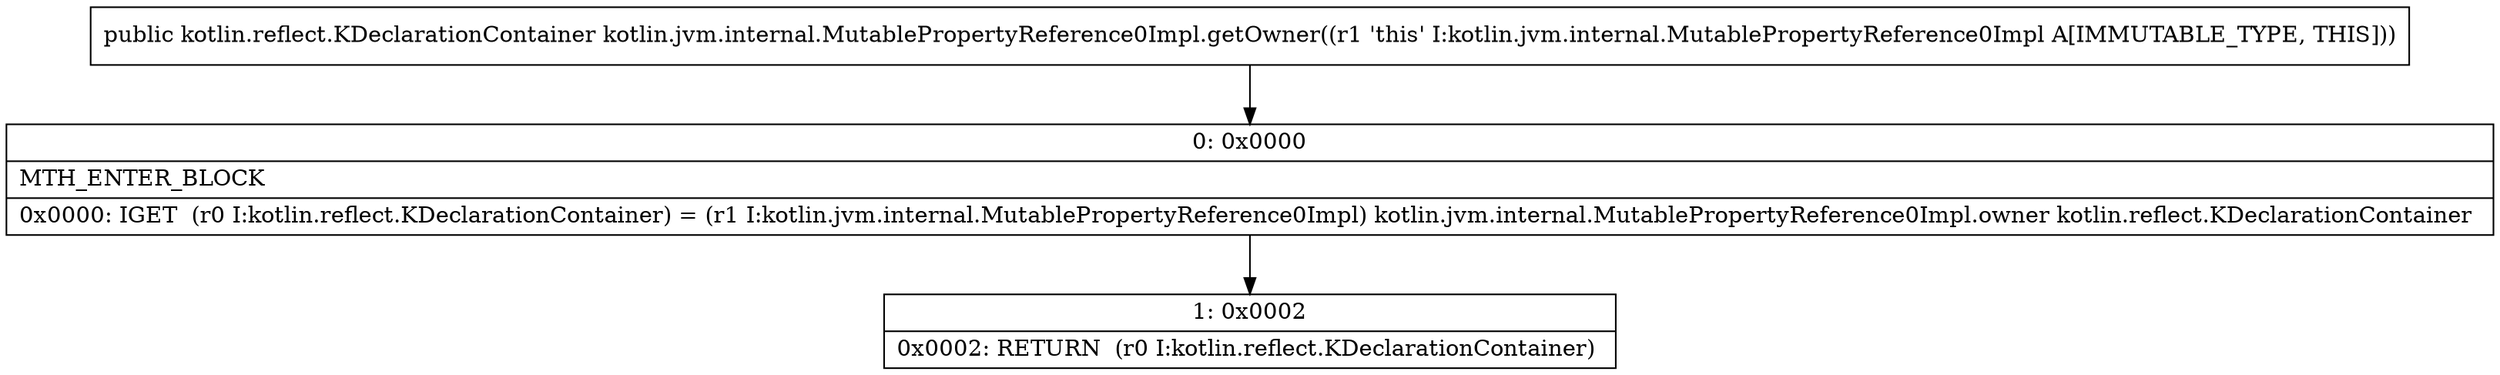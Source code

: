 digraph "CFG forkotlin.jvm.internal.MutablePropertyReference0Impl.getOwner()Lkotlin\/reflect\/KDeclarationContainer;" {
Node_0 [shape=record,label="{0\:\ 0x0000|MTH_ENTER_BLOCK\l|0x0000: IGET  (r0 I:kotlin.reflect.KDeclarationContainer) = (r1 I:kotlin.jvm.internal.MutablePropertyReference0Impl) kotlin.jvm.internal.MutablePropertyReference0Impl.owner kotlin.reflect.KDeclarationContainer \l}"];
Node_1 [shape=record,label="{1\:\ 0x0002|0x0002: RETURN  (r0 I:kotlin.reflect.KDeclarationContainer) \l}"];
MethodNode[shape=record,label="{public kotlin.reflect.KDeclarationContainer kotlin.jvm.internal.MutablePropertyReference0Impl.getOwner((r1 'this' I:kotlin.jvm.internal.MutablePropertyReference0Impl A[IMMUTABLE_TYPE, THIS])) }"];
MethodNode -> Node_0;
Node_0 -> Node_1;
}

